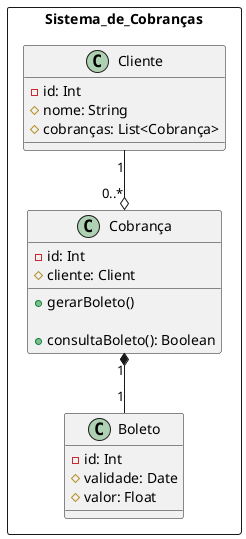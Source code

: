 @startuml sisDeCobrança
  package Sistema_de_Cobranças <<rectangle>> {

    class Cliente {
      - id: Int
      # nome: String
      # cobranças: List<Cobrança>
    }

    class Cobrança {
      - id: Int
      # cliente: Client
      + gerarBoleto()

      + consultaBoleto(): Boolean
    }

    Cliente "1" --o "0..*" Cobrança

    class Boleto {
      - id: Int
      # validade: Date
      # valor: Float
    }

    Cobrança "1" *-- "1" Boleto
  }
@enduml